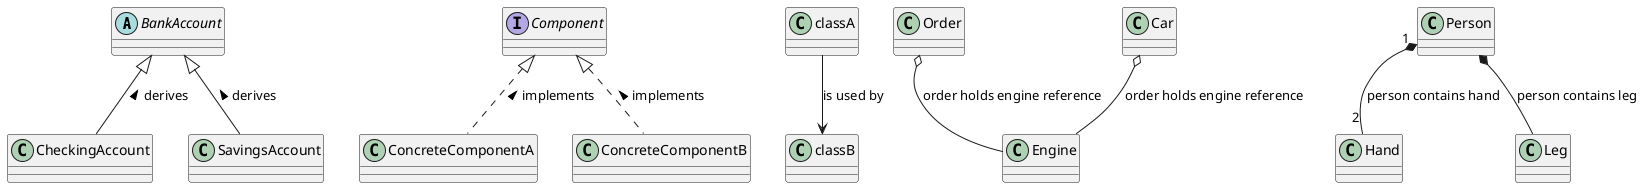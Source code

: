@startuml
'simple inheritence
abstract BankAccount
class CheckingAccount
class SavingsAccount
BankAccount <|-- CheckingAccount : < derives
BankAccount <|-- SavingsAccount : < derives

'simple realization (i.e. implementation of an interface class)
interface Component
class ConcreteComponentA
class ConcreteComponentB
Component <|.. ConcreteComponentA : < implements
Component <|.. ConcreteComponentB : < implements

/'
Association (weak association)
The most abstract way to describe static relationship between classes is using the Association link,
which simply states that there is some kind of link or dependency between two classes or more.
below we show such an abstract relationship between class A and B. May be class A has some methods
which either take objects of class B or return it.
'/
class classA
class classB
classA --> classB : is used by

/'
Aggregation (Shared Association)
In cases where there’s a part-of relationship between ClassA (whole) and ClassB (part), we can be more specific and
use the aggregation link instead of the association link, highlighting that the same ClassB instance can also be
aggregated by other classes in the application (therefore aggregation is also known as shared association).

Aggregation says that the part can exist on its own as well. The aggregation link is usually used to stress the point that ClassA instance is not the exclusive
container of ClassB instance, as in fact the same ClassB instance has another container/s.
'/
class Order
class Car
'both Order and Car can hold an Engine reference
class Engine
Order o-- Engine : order holds engine reference
Car o-- Engine : order holds engine reference

/'
Composition (Not-Shared Association)
We should be more specific and use the composition link in cases where in addition to the part-of relationship between ClassA and ClassB - there’s a strong lifecycle
dependency between the two, meaning that when ClassA is deleted then ClassB is also deleted as a result.
'/
class Person
class Hand
class Leg
Person "1" *-- "2" Hand : person contains hand
Person *-- Leg : person contains leg
@enduml

